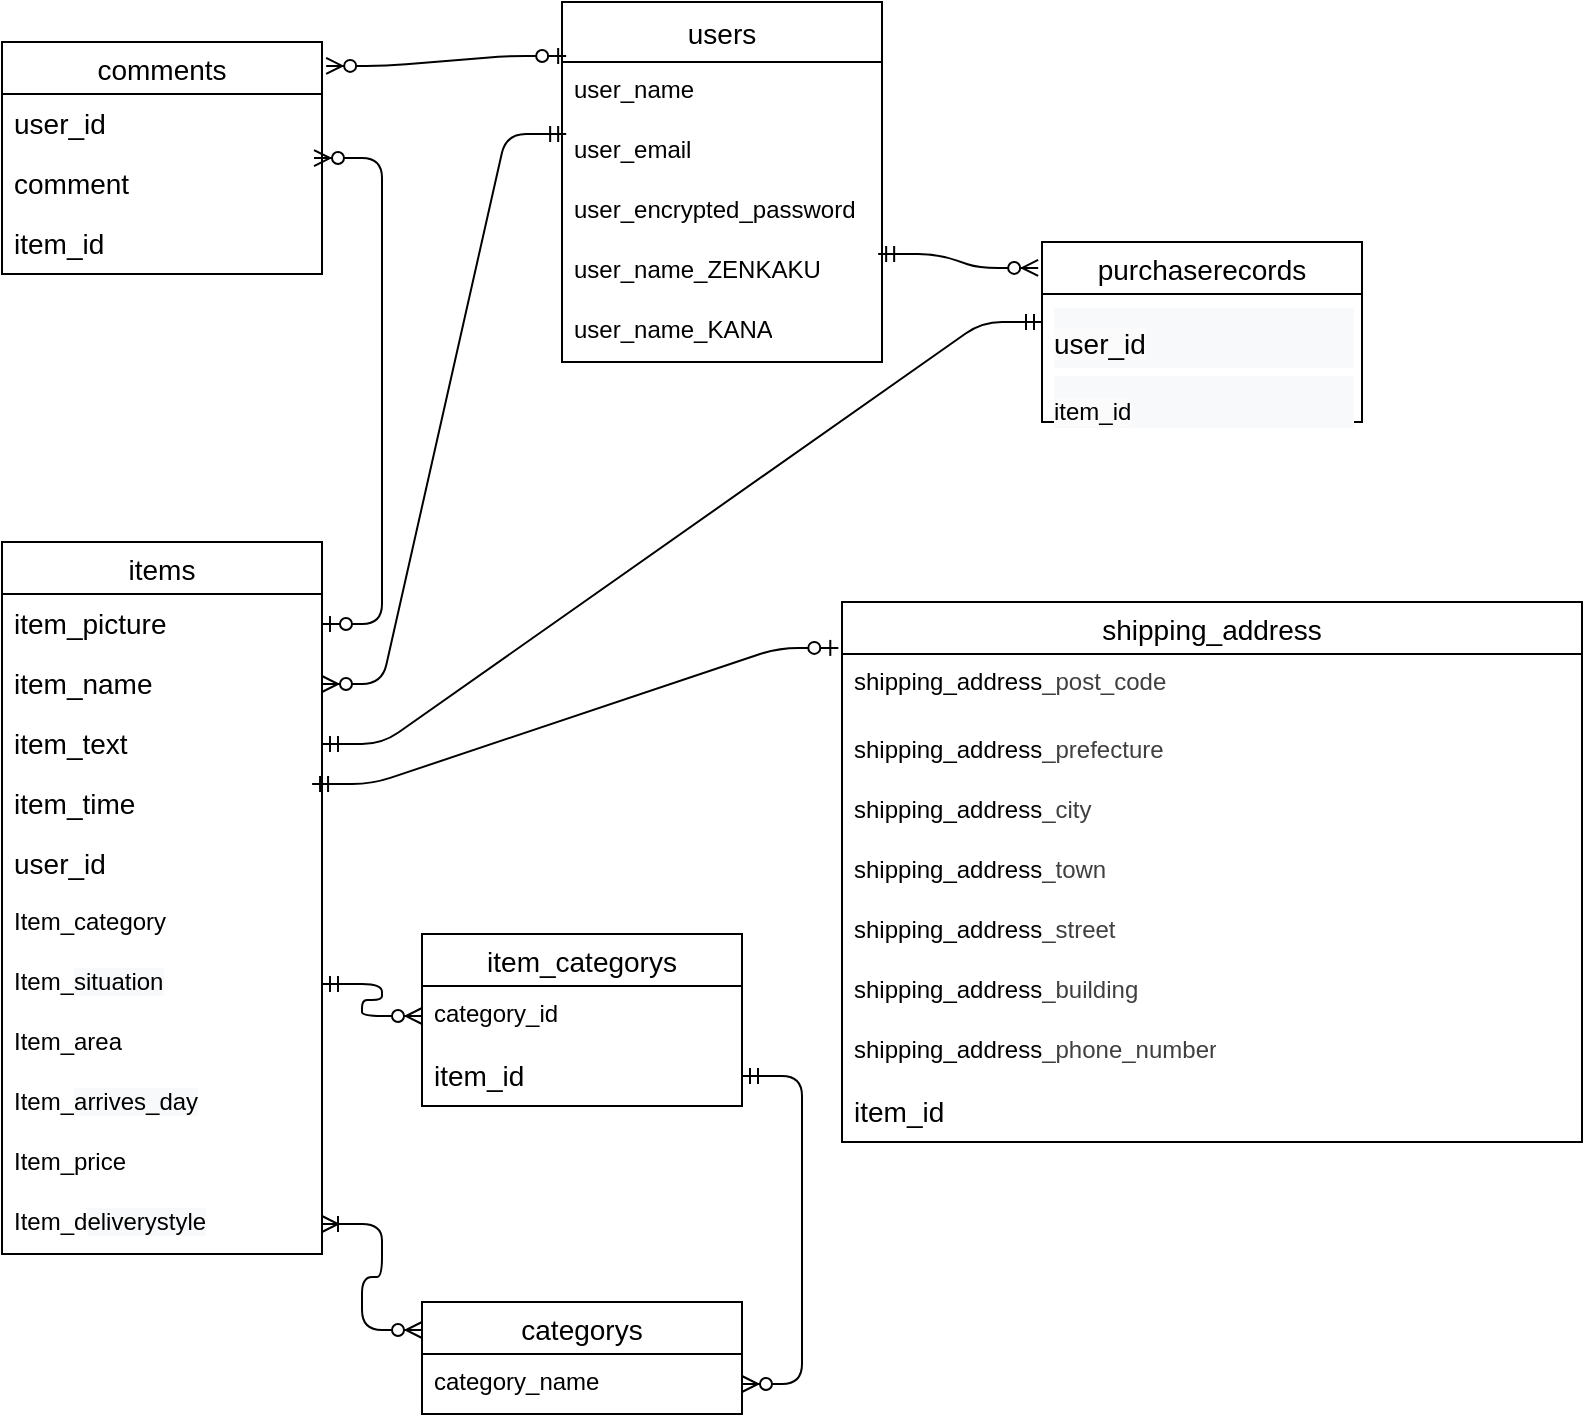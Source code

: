 <mxfile>
    <diagram id="IUrN05mFxdj-ggtUQ1nQ" name="ページ1">
        <mxGraphModel dx="869" dy="781" grid="1" gridSize="10" guides="1" tooltips="1" connect="1" arrows="1" fold="1" page="1" pageScale="1" pageWidth="827" pageHeight="1169" math="0" shadow="0">
            <root>
                <mxCell id="0"/>
                <mxCell id="1" parent="0"/>
                <mxCell id="2" value="users" style="swimlane;fontStyle=0;childLayout=stackLayout;horizontal=1;startSize=30;horizontalStack=0;resizeParent=1;resizeParentMax=0;resizeLast=0;collapsible=1;marginBottom=0;align=center;fontSize=14;" parent="1" vertex="1">
                    <mxGeometry x="280" width="160" height="180" as="geometry"/>
                </mxCell>
                <mxCell id="3" value="user_name" style="text;strokeColor=none;fillColor=none;spacingLeft=4;spacingRight=4;overflow=hidden;rotatable=0;points=[[0,0.5],[1,0.5]];portConstraint=eastwest;fontSize=12;whiteSpace=wrap;html=1;" parent="2" vertex="1">
                    <mxGeometry y="30" width="160" height="30" as="geometry"/>
                </mxCell>
                <mxCell id="4" value="&lt;span style=&quot;color: rgb(0, 0, 0);&quot;&gt;user_email&lt;/span&gt;" style="text;strokeColor=none;fillColor=none;spacingLeft=4;spacingRight=4;overflow=hidden;rotatable=0;points=[[0,0.5],[1,0.5]];portConstraint=eastwest;fontSize=12;whiteSpace=wrap;html=1;" parent="2" vertex="1">
                    <mxGeometry y="60" width="160" height="30" as="geometry"/>
                </mxCell>
                <mxCell id="5" value="&lt;span style=&quot;color: rgb(0, 0, 0);&quot;&gt;user_encrypted_password&lt;/span&gt;" style="text;strokeColor=none;fillColor=none;spacingLeft=4;spacingRight=4;overflow=hidden;rotatable=0;points=[[0,0.5],[1,0.5]];portConstraint=eastwest;fontSize=12;whiteSpace=wrap;html=1;" parent="2" vertex="1">
                    <mxGeometry y="90" width="160" height="30" as="geometry"/>
                </mxCell>
                <mxCell id="57" value="&lt;span style=&quot;color: rgb(0, 0, 0);&quot;&gt;user_name_ZENKAKU&lt;/span&gt;" style="text;strokeColor=none;fillColor=none;spacingLeft=4;spacingRight=4;overflow=hidden;rotatable=0;points=[[0,0.5],[1,0.5]];portConstraint=eastwest;fontSize=12;whiteSpace=wrap;html=1;" parent="2" vertex="1">
                    <mxGeometry y="120" width="160" height="30" as="geometry"/>
                </mxCell>
                <mxCell id="58" value="&lt;span style=&quot;color: rgb(0, 0, 0);&quot;&gt;user_name_KANA&lt;/span&gt;" style="text;strokeColor=none;fillColor=none;spacingLeft=4;spacingRight=4;overflow=hidden;rotatable=0;points=[[0,0.5],[1,0.5]];portConstraint=eastwest;fontSize=12;whiteSpace=wrap;html=1;" parent="2" vertex="1">
                    <mxGeometry y="150" width="160" height="30" as="geometry"/>
                </mxCell>
                <mxCell id="6" value="comments" style="swimlane;fontStyle=0;childLayout=stackLayout;horizontal=1;startSize=26;horizontalStack=0;resizeParent=1;resizeParentMax=0;resizeLast=0;collapsible=1;marginBottom=0;align=center;fontSize=14;" parent="1" vertex="1">
                    <mxGeometry y="20" width="160" height="116" as="geometry"/>
                </mxCell>
                <mxCell id="66" value="&lt;span style=&quot;color: rgb(0, 0, 0); font-size: 14px; text-align: center; text-wrap: nowrap;&quot;&gt;user_id&lt;/span&gt;" style="text;strokeColor=none;fillColor=none;spacingLeft=4;spacingRight=4;overflow=hidden;rotatable=0;points=[[0,0.5],[1,0.5]];portConstraint=eastwest;fontSize=12;whiteSpace=wrap;html=1;" parent="6" vertex="1">
                    <mxGeometry y="26" width="160" height="30" as="geometry"/>
                </mxCell>
                <mxCell id="7" value="&lt;span style=&quot;color: rgb(0, 0, 0); font-size: 14px; text-align: center; text-wrap: nowrap;&quot;&gt;comment&lt;/span&gt;" style="text;strokeColor=none;fillColor=none;spacingLeft=4;spacingRight=4;overflow=hidden;rotatable=0;points=[[0,0.5],[1,0.5]];portConstraint=eastwest;fontSize=12;whiteSpace=wrap;html=1;" parent="6" vertex="1">
                    <mxGeometry y="56" width="160" height="30" as="geometry"/>
                </mxCell>
                <mxCell id="116" value="&lt;span style=&quot;color: rgb(0, 0, 0); font-size: 14px; text-align: center; text-wrap: nowrap;&quot;&gt;&lt;span style=&quot;color: rgb(0, 0, 0);&quot;&gt;item&lt;/span&gt;_id&lt;/span&gt;" style="text;strokeColor=none;fillColor=none;spacingLeft=4;spacingRight=4;overflow=hidden;rotatable=0;points=[[0,0.5],[1,0.5]];portConstraint=eastwest;fontSize=12;whiteSpace=wrap;html=1;" parent="6" vertex="1">
                    <mxGeometry y="86" width="160" height="30" as="geometry"/>
                </mxCell>
                <mxCell id="10" value="items" style="swimlane;fontStyle=0;childLayout=stackLayout;horizontal=1;startSize=26;horizontalStack=0;resizeParent=1;resizeParentMax=0;resizeLast=0;collapsible=1;marginBottom=0;align=center;fontSize=14;" parent="1" vertex="1">
                    <mxGeometry y="270" width="160" height="356" as="geometry"/>
                </mxCell>
                <mxCell id="15" value="&lt;span style=&quot;color: rgb(0, 0, 0); font-size: 14px; text-align: center; text-wrap: nowrap;&quot;&gt;&lt;span style=&quot;color: rgb(0, 0, 0);&quot;&gt;item&lt;/span&gt;_picture&lt;/span&gt;" style="text;strokeColor=none;fillColor=none;spacingLeft=4;spacingRight=4;overflow=hidden;rotatable=0;points=[[0,0.5],[1,0.5]];portConstraint=eastwest;fontSize=12;whiteSpace=wrap;html=1;" parent="10" vertex="1">
                    <mxGeometry y="26" width="160" height="30" as="geometry"/>
                </mxCell>
                <mxCell id="13" value="&lt;span style=&quot;color: rgb(0, 0, 0); font-size: 14px; text-align: center; text-wrap: nowrap;&quot;&gt;&lt;span style=&quot;color: rgb(0, 0, 0);&quot;&gt;item&lt;/span&gt;_name&lt;/span&gt;" style="text;strokeColor=none;fillColor=none;spacingLeft=4;spacingRight=4;overflow=hidden;rotatable=0;points=[[0,0.5],[1,0.5]];portConstraint=eastwest;fontSize=12;whiteSpace=wrap;html=1;" parent="10" vertex="1">
                    <mxGeometry y="56" width="160" height="30" as="geometry"/>
                </mxCell>
                <mxCell id="11" value="&lt;span style=&quot;color: rgb(0, 0, 0); font-size: 14px; text-align: center; text-wrap: nowrap;&quot;&gt;&lt;span style=&quot;color: rgb(0, 0, 0);&quot;&gt;item&lt;/span&gt;_text&lt;/span&gt;" style="text;strokeColor=none;fillColor=none;spacingLeft=4;spacingRight=4;overflow=hidden;rotatable=0;points=[[0,0.5],[1,0.5]];portConstraint=eastwest;fontSize=12;whiteSpace=wrap;html=1;" parent="10" vertex="1">
                    <mxGeometry y="86" width="160" height="30" as="geometry"/>
                </mxCell>
                <mxCell id="12" value="&lt;span style=&quot;color: rgb(0, 0, 0); font-size: 14px; text-align: center; text-wrap: nowrap;&quot;&gt;&lt;span style=&quot;color: rgb(0, 0, 0);&quot;&gt;item&lt;/span&gt;_time&lt;/span&gt;" style="text;strokeColor=none;fillColor=none;spacingLeft=4;spacingRight=4;overflow=hidden;rotatable=0;points=[[0,0.5],[1,0.5]];portConstraint=eastwest;fontSize=12;whiteSpace=wrap;html=1;" parent="10" vertex="1">
                    <mxGeometry y="116" width="160" height="30" as="geometry"/>
                </mxCell>
                <mxCell id="121" value="&lt;span style=&quot;color: rgb(0, 0, 0); font-size: 14px; text-align: center; text-wrap: nowrap;&quot;&gt;user_id&lt;/span&gt;" style="text;strokeColor=none;fillColor=none;spacingLeft=4;spacingRight=4;overflow=hidden;rotatable=0;points=[[0,0.5],[1,0.5]];portConstraint=eastwest;fontSize=12;whiteSpace=wrap;html=1;" parent="10" vertex="1">
                    <mxGeometry y="146" width="160" height="30" as="geometry"/>
                </mxCell>
                <mxCell id="59" value="Item_category" style="text;strokeColor=none;fillColor=none;spacingLeft=4;spacingRight=4;overflow=hidden;rotatable=0;points=[[0,0.5],[1,0.5]];portConstraint=eastwest;fontSize=12;whiteSpace=wrap;html=1;" parent="10" vertex="1">
                    <mxGeometry y="176" width="160" height="30" as="geometry"/>
                </mxCell>
                <mxCell id="62" value="&lt;font&gt;Item_&lt;span style=&quot;background-color: rgb(248, 249, 250); font-family: inherit;&quot;&gt;situation&lt;/span&gt;&lt;/font&gt;" style="text;strokeColor=none;fillColor=none;spacingLeft=4;spacingRight=4;overflow=hidden;rotatable=0;points=[[0,0.5],[1,0.5]];portConstraint=eastwest;fontSize=12;whiteSpace=wrap;html=1;" parent="10" vertex="1">
                    <mxGeometry y="206" width="160" height="30" as="geometry"/>
                </mxCell>
                <mxCell id="64" value="Item_area" style="text;strokeColor=none;fillColor=none;spacingLeft=4;spacingRight=4;overflow=hidden;rotatable=0;points=[[0,0.5],[1,0.5]];portConstraint=eastwest;fontSize=12;whiteSpace=wrap;html=1;" parent="10" vertex="1">
                    <mxGeometry y="236" width="160" height="30" as="geometry"/>
                </mxCell>
                <mxCell id="65" value="Item_&lt;span style=&quot;background-color: rgb(248, 249, 250); font-family: inherit;&quot;&gt;arrives_day&lt;/span&gt;" style="text;strokeColor=none;fillColor=none;spacingLeft=4;spacingRight=4;overflow=hidden;rotatable=0;points=[[0,0.5],[1,0.5]];portConstraint=eastwest;fontSize=12;whiteSpace=wrap;html=1;" parent="10" vertex="1">
                    <mxGeometry y="266" width="160" height="30" as="geometry"/>
                </mxCell>
                <mxCell id="63" value="Item_price" style="text;strokeColor=none;fillColor=none;spacingLeft=4;spacingRight=4;overflow=hidden;rotatable=0;points=[[0,0.5],[1,0.5]];portConstraint=eastwest;fontSize=12;whiteSpace=wrap;html=1;" parent="10" vertex="1">
                    <mxGeometry y="296" width="160" height="30" as="geometry"/>
                </mxCell>
                <mxCell id="61" value="&lt;font&gt;Item_d&lt;span style=&quot;background-color: rgb(248, 249, 250); font-family: inherit;&quot;&gt;eliverystyle&lt;/span&gt;&lt;/font&gt;" style="text;strokeColor=none;fillColor=none;spacingLeft=4;spacingRight=4;overflow=hidden;rotatable=0;points=[[0,0.5],[1,0.5]];portConstraint=eastwest;fontSize=12;whiteSpace=wrap;html=1;" parent="10" vertex="1">
                    <mxGeometry y="326" width="160" height="30" as="geometry"/>
                </mxCell>
                <mxCell id="52" value="purchaserecords" style="swimlane;fontStyle=0;childLayout=stackLayout;horizontal=1;startSize=26;horizontalStack=0;resizeParent=1;resizeParentMax=0;resizeLast=0;collapsible=1;marginBottom=0;align=center;fontSize=14;" parent="1" vertex="1">
                    <mxGeometry x="520" y="120" width="160" height="90" as="geometry"/>
                </mxCell>
                <mxCell id="53" value="&lt;pre class=&quot;tw-data-text tw-text-large tw-ta&quot; data-placeholder=&quot;翻訳&quot; id=&quot;tw-target-text&quot; data-ved=&quot;2ahUKEwjt7_yr6fSLAxUldPUHHfhMJ0IQ3ewLegQICBAV&quot; dir=&quot;ltr&quot; aria-label=&quot;訳文: purchase record&quot; style=&quot;line-height: 36px; background-color: rgb(248, 249, 250); border: none; padding: 2px 0.14em 2px 0px; position: relative; margin-top: -2px; margin-bottom: -2px; resize: none; font-family: inherit; overflow: hidden; width: 270px; text-wrap: wrap; overflow-wrap: break-word; color: rgb(31, 31, 31);&quot;&gt;&lt;span style=&quot;color: rgb(0, 0, 0); font-size: 14px; white-space: nowrap; background-color: rgb(251, 251, 251);&quot;&gt;user_id&lt;/span&gt;&lt;br&gt;&lt;/pre&gt;" style="text;strokeColor=none;fillColor=none;spacingLeft=4;spacingRight=4;overflow=hidden;rotatable=0;points=[[0,0.5],[1,0.5]];portConstraint=eastwest;fontSize=12;whiteSpace=wrap;html=1;labelPosition=center;verticalLabelPosition=middle;align=left;verticalAlign=top;" parent="52" vertex="1">
                    <mxGeometry y="26" width="160" height="34" as="geometry"/>
                </mxCell>
                <mxCell id="55" value="&lt;pre class=&quot;tw-data-text tw-text-large tw-ta&quot; data-placeholder=&quot;翻訳&quot; id=&quot;tw-target-text&quot; data-ved=&quot;2ahUKEwjt7_yr6fSLAxUldPUHHfhMJ0IQ3ewLegQICBAV&quot; dir=&quot;ltr&quot; aria-label=&quot;訳文: purchase record&quot; style=&quot;scrollbar-color: light-dark(#e2e2e2, #4b4b4b)&lt;br/&gt;&#x9;&#x9;&#x9;&#x9;&#x9;light-dark(#fbfbfb, var(--dark-panel-color)); line-height: 36px; background-color: rgb(248, 249, 250); border: none; padding: 2px 0.14em 2px 0px; position: relative; margin-top: -2px; margin-bottom: -2px; resize: none; font-family: inherit; overflow: hidden; width: 270px; text-wrap: wrap; overflow-wrap: break-word; color: rgb(31, 31, 31);&quot;&gt;&lt;span style=&quot;scrollbar-color: light-dark(#e2e2e2, #4b4b4b)&lt;br/&gt;&#x9;&#x9;&#x9;&#x9;&#x9;light-dark(#fbfbfb, var(--dark-panel-color)); white-space: nowrap; background-color: rgb(251, 251, 251); color: rgb(0, 0, 0);&quot;&gt;item&lt;/span&gt;&lt;span style=&quot;color: rgb(0, 0, 0); white-space: nowrap; background-color: rgb(251, 251, 251);&quot;&gt;_id&lt;/span&gt;&lt;br&gt;&lt;/pre&gt;" style="text;strokeColor=none;fillColor=none;spacingLeft=4;spacingRight=4;overflow=hidden;rotatable=0;points=[[0,0.5],[1,0.5]];portConstraint=eastwest;fontSize=12;whiteSpace=wrap;html=1;align=left;" parent="52" vertex="1">
                    <mxGeometry y="60" width="160" height="30" as="geometry"/>
                </mxCell>
                <mxCell id="67" value="shipping_address" style="swimlane;fontStyle=0;childLayout=stackLayout;horizontal=1;startSize=26;horizontalStack=0;resizeParent=1;resizeParentMax=0;resizeLast=0;collapsible=1;marginBottom=0;align=center;fontSize=14;" parent="1" vertex="1">
                    <mxGeometry x="420" y="300" width="370" height="270" as="geometry"/>
                </mxCell>
                <mxCell id="68" value="&lt;span style=&quot;scrollbar-color: light-dark(#e2e2e2, #4b4b4b)&lt;br/&gt;&#x9;&#x9;&#x9;&#x9;&#x9;light-dark(#fbfbfb, var(--dark-panel-color)); text-wrap: nowrap; text-align: center; color: rgb(0, 0, 0);&quot;&gt;shipping_address&lt;/span&gt;&lt;span style=&quot;color: rgb(63, 63, 63);&quot;&gt;_post_code&lt;/span&gt;" style="text;strokeColor=none;fillColor=none;spacingLeft=4;spacingRight=4;overflow=hidden;rotatable=0;points=[[0,0.5],[1,0.5]];portConstraint=eastwest;fontSize=12;whiteSpace=wrap;html=1;" parent="67" vertex="1">
                    <mxGeometry y="26" width="370" height="34" as="geometry"/>
                </mxCell>
                <mxCell id="70" value="&lt;span style=&quot;scrollbar-color: light-dark(#e2e2e2, #4b4b4b)&lt;br/&gt;&#x9;&#x9;&#x9;&#x9;&#x9;light-dark(#fbfbfb, var(--dark-panel-color)); text-wrap: nowrap; text-align: center; color: rgb(0, 0, 0);&quot;&gt;shipping_address&lt;/span&gt;&lt;span style=&quot;color: rgb(63, 63, 63);&quot;&gt;_prefecture&lt;/span&gt;" style="text;strokeColor=none;fillColor=none;spacingLeft=4;spacingRight=4;overflow=hidden;rotatable=0;points=[[0,0.5],[1,0.5]];portConstraint=eastwest;fontSize=12;whiteSpace=wrap;html=1;" parent="67" vertex="1">
                    <mxGeometry y="60" width="370" height="30" as="geometry"/>
                </mxCell>
                <mxCell id="71" value="&lt;span style=&quot;scrollbar-color: light-dark(#e2e2e2, #4b4b4b)&lt;br/&gt;&#x9;&#x9;&#x9;&#x9;&#x9;light-dark(#fbfbfb, var(--dark-panel-color)); text-wrap: nowrap; text-align: center; color: rgb(0, 0, 0);&quot;&gt;shipping_address&lt;/span&gt;&lt;span style=&quot;color: rgb(63, 63, 63);&quot;&gt;_city&lt;/span&gt;" style="text;strokeColor=none;fillColor=none;spacingLeft=4;spacingRight=4;overflow=hidden;rotatable=0;points=[[0,0.5],[1,0.5]];portConstraint=eastwest;fontSize=12;whiteSpace=wrap;html=1;" parent="67" vertex="1">
                    <mxGeometry y="90" width="370" height="30" as="geometry"/>
                </mxCell>
                <mxCell id="72" value="&lt;span style=&quot;scrollbar-color: light-dark(#e2e2e2, #4b4b4b)&lt;br/&gt;&#x9;&#x9;&#x9;&#x9;&#x9;light-dark(#fbfbfb, var(--dark-panel-color)); text-wrap: nowrap; text-align: center; color: rgb(0, 0, 0);&quot;&gt;shipping_address&lt;/span&gt;&lt;span style=&quot;color: rgb(63, 63, 63);&quot;&gt;_town&lt;/span&gt;" style="text;strokeColor=none;fillColor=none;spacingLeft=4;spacingRight=4;overflow=hidden;rotatable=0;points=[[0,0.5],[1,0.5]];portConstraint=eastwest;fontSize=12;whiteSpace=wrap;html=1;" parent="67" vertex="1">
                    <mxGeometry y="120" width="370" height="30" as="geometry"/>
                </mxCell>
                <mxCell id="73" value="&lt;span style=&quot;scrollbar-color: light-dark(#e2e2e2, #4b4b4b)&lt;br/&gt;&#x9;&#x9;&#x9;&#x9;&#x9;light-dark(#fbfbfb, var(--dark-panel-color)); text-wrap: nowrap; text-align: center; color: rgb(0, 0, 0);&quot;&gt;shipping_address&lt;/span&gt;&lt;span style=&quot;scrollbar-color: light-dark(#e2e2e2, #4b4b4b)&lt;br/&gt;&#x9;&#x9;&#x9;&#x9;&#x9;light-dark(#fbfbfb, var(--dark-panel-color)); color: rgb(63, 63, 63);&quot;&gt;_street&lt;/span&gt;" style="text;strokeColor=none;fillColor=none;spacingLeft=4;spacingRight=4;overflow=hidden;rotatable=0;points=[[0,0.5],[1,0.5]];portConstraint=eastwest;fontSize=12;whiteSpace=wrap;html=1;" parent="67" vertex="1">
                    <mxGeometry y="150" width="370" height="30" as="geometry"/>
                </mxCell>
                <mxCell id="74" value="&lt;span style=&quot;scrollbar-color: light-dark(#e2e2e2, #4b4b4b)&lt;br/&gt;&#x9;&#x9;&#x9;&#x9;&#x9;light-dark(#fbfbfb, var(--dark-panel-color)); text-wrap: nowrap; text-align: center; color: rgb(0, 0, 0);&quot;&gt;shipping_address&lt;/span&gt;&lt;span style=&quot;scrollbar-color: light-dark(#e2e2e2, #4b4b4b)&lt;br/&gt;&#x9;&#x9;&#x9;&#x9;&#x9;light-dark(#fbfbfb, var(--dark-panel-color)); color: rgb(63, 63, 63);&quot;&gt;_building&lt;/span&gt;" style="text;strokeColor=none;fillColor=none;spacingLeft=4;spacingRight=4;overflow=hidden;rotatable=0;points=[[0,0.5],[1,0.5]];portConstraint=eastwest;fontSize=12;whiteSpace=wrap;html=1;" parent="67" vertex="1">
                    <mxGeometry y="180" width="370" height="30" as="geometry"/>
                </mxCell>
                <mxCell id="76" value="&lt;span style=&quot;scrollbar-color: light-dark(#e2e2e2, #4b4b4b)&lt;br/&gt;&#x9;&#x9;&#x9;&#x9;&#x9;light-dark(#fbfbfb, var(--dark-panel-color)); text-wrap: nowrap; text-align: center; color: rgb(0, 0, 0);&quot;&gt;shipping_address&lt;/span&gt;&lt;span style=&quot;scrollbar-color: light-dark(#e2e2e2, #4b4b4b)&lt;br/&gt;&#x9;&#x9;&#x9;&#x9;&#x9;light-dark(#fbfbfb, var(--dark-panel-color)); color: rgb(63, 63, 63);&quot;&gt;_phone_number&lt;/span&gt;" style="text;strokeColor=none;fillColor=none;spacingLeft=4;spacingRight=4;overflow=hidden;rotatable=0;points=[[0,0.5],[1,0.5]];portConstraint=eastwest;fontSize=12;whiteSpace=wrap;html=1;" parent="67" vertex="1">
                    <mxGeometry y="210" width="370" height="30" as="geometry"/>
                </mxCell>
                <mxCell id="123" value="&lt;span style=&quot;scrollbar-color: light-dark(#e2e2e2, #4b4b4b)&lt;br/&gt;&#x9;&#x9;&#x9;&#x9;&#x9;light-dark(#fbfbfb, var(--dark-panel-color)); font-size: 14px; text-align: center; text-wrap: nowrap; color: rgb(0, 0, 0);&quot;&gt;item&lt;/span&gt;&lt;span style=&quot;color: rgb(0, 0, 0); font-size: 14px; text-align: center; text-wrap: nowrap;&quot;&gt;_id&lt;/span&gt;" style="text;strokeColor=none;fillColor=none;spacingLeft=4;spacingRight=4;overflow=hidden;rotatable=0;points=[[0,0.5],[1,0.5]];portConstraint=eastwest;fontSize=12;whiteSpace=wrap;html=1;" parent="67" vertex="1">
                    <mxGeometry y="240" width="370" height="30" as="geometry"/>
                </mxCell>
                <mxCell id="112" value="" style="edgeStyle=entityRelationEdgeStyle;fontSize=12;html=1;endArrow=ERzeroToMany;startArrow=ERzeroToOne;entryX=0.975;entryY=0.067;entryDx=0;entryDy=0;entryPerimeter=0;" parent="1" source="15" target="7" edge="1">
                    <mxGeometry width="100" height="100" relative="1" as="geometry">
                        <mxPoint x="170" y="290" as="sourcePoint"/>
                        <mxPoint x="200" y="70" as="targetPoint"/>
                        <Array as="points">
                            <mxPoint x="180" y="290"/>
                            <mxPoint x="-22.08" y="669"/>
                            <mxPoint x="149" y="140"/>
                        </Array>
                    </mxGeometry>
                </mxCell>
                <mxCell id="120" value="" style="edgeStyle=entityRelationEdgeStyle;fontSize=12;html=1;endArrow=ERmandOne;startArrow=ERmandOne;entryX=0;entryY=0.5;entryDx=0;entryDy=0;exitX=1;exitY=0.5;exitDx=0;exitDy=0;" parent="1" source="11" edge="1">
                    <mxGeometry width="100" height="100" relative="1" as="geometry">
                        <mxPoint x="160" y="396" as="sourcePoint"/>
                        <mxPoint x="520" y="160" as="targetPoint"/>
                        <Array as="points">
                            <mxPoint x="370" y="520"/>
                        </Array>
                    </mxGeometry>
                </mxCell>
                <mxCell id="124" value="" style="edgeStyle=entityRelationEdgeStyle;fontSize=12;html=1;endArrow=ERzeroToOne;startArrow=ERmandOne;exitX=0.969;exitY=0.167;exitDx=0;exitDy=0;exitPerimeter=0;entryX=-0.005;entryY=0.085;entryDx=0;entryDy=0;entryPerimeter=0;" parent="1" source="12" target="67" edge="1">
                    <mxGeometry width="100" height="100" relative="1" as="geometry">
                        <mxPoint x="160.96" y="616.99" as="sourcePoint"/>
                        <mxPoint x="420" y="560" as="targetPoint"/>
                    </mxGeometry>
                </mxCell>
                <mxCell id="125" value="" style="edgeStyle=entityRelationEdgeStyle;fontSize=12;html=1;endArrow=ERzeroToMany;startArrow=ERmandOne;exitX=0.988;exitY=0.2;exitDx=0;exitDy=0;exitPerimeter=0;entryX=-0.012;entryY=0.144;entryDx=0;entryDy=0;entryPerimeter=0;" parent="1" source="57" target="52" edge="1">
                    <mxGeometry width="100" height="100" relative="1" as="geometry">
                        <mxPoint x="440" y="110" as="sourcePoint"/>
                        <mxPoint x="540" y="10" as="targetPoint"/>
                    </mxGeometry>
                </mxCell>
                <mxCell id="126" value="" style="edgeStyle=entityRelationEdgeStyle;fontSize=12;html=1;endArrow=ERzeroToMany;startArrow=ERmandOne;entryX=1;entryY=0.5;entryDx=0;entryDy=0;exitX=0.013;exitY=0.2;exitDx=0;exitDy=0;exitPerimeter=0;" parent="1" source="4" target="13" edge="1">
                    <mxGeometry width="100" height="100" relative="1" as="geometry">
                        <mxPoint x="150" y="530.02" as="sourcePoint"/>
                        <mxPoint x="270.96" y="260" as="targetPoint"/>
                    </mxGeometry>
                </mxCell>
                <mxCell id="127" value="" style="edgeStyle=entityRelationEdgeStyle;fontSize=12;html=1;endArrow=ERzeroToMany;startArrow=ERzeroToOne;entryX=1.013;entryY=0.103;entryDx=0;entryDy=0;entryPerimeter=0;exitX=0.013;exitY=-0.1;exitDx=0;exitDy=0;exitPerimeter=0;" parent="1" source="3" target="6" edge="1">
                    <mxGeometry width="100" height="100" relative="1" as="geometry">
                        <mxPoint x="420" y="310" as="sourcePoint"/>
                        <mxPoint x="520" y="210" as="targetPoint"/>
                    </mxGeometry>
                </mxCell>
                <mxCell id="129" value="categorys" style="swimlane;fontStyle=0;childLayout=stackLayout;horizontal=1;startSize=26;horizontalStack=0;resizeParent=1;resizeParentMax=0;resizeLast=0;collapsible=1;marginBottom=0;align=center;fontSize=14;" parent="1" vertex="1">
                    <mxGeometry x="210" y="650" width="160" height="56" as="geometry"/>
                </mxCell>
                <mxCell id="130" value="&lt;span style=&quot;color: rgb(0, 0, 0);&quot;&gt;category_name&lt;/span&gt;" style="text;strokeColor=none;fillColor=none;spacingLeft=4;spacingRight=4;overflow=hidden;rotatable=0;points=[[0,0.5],[1,0.5]];portConstraint=eastwest;fontSize=12;whiteSpace=wrap;html=1;" parent="129" vertex="1">
                    <mxGeometry y="26" width="160" height="30" as="geometry"/>
                </mxCell>
                <mxCell id="134" value="item_categorys" style="swimlane;fontStyle=0;childLayout=stackLayout;horizontal=1;startSize=26;horizontalStack=0;resizeParent=1;resizeParentMax=0;resizeLast=0;collapsible=1;marginBottom=0;align=center;fontSize=14;" parent="1" vertex="1">
                    <mxGeometry x="210" y="466" width="160" height="86" as="geometry"/>
                </mxCell>
                <mxCell id="135" value="&lt;span style=&quot;color: rgb(0, 0, 0);&quot;&gt;category_id&lt;/span&gt;" style="text;strokeColor=none;fillColor=none;spacingLeft=4;spacingRight=4;overflow=hidden;rotatable=0;points=[[0,0.5],[1,0.5]];portConstraint=eastwest;fontSize=12;whiteSpace=wrap;html=1;" parent="134" vertex="1">
                    <mxGeometry y="26" width="160" height="30" as="geometry"/>
                </mxCell>
                <mxCell id="136" value="&lt;span style=&quot;color: rgb(0, 0, 0); font-size: 14px; text-align: center; text-wrap: nowrap;&quot;&gt;item_id&lt;/span&gt;" style="text;strokeColor=none;fillColor=none;spacingLeft=4;spacingRight=4;overflow=hidden;rotatable=0;points=[[0,0.5],[1,0.5]];portConstraint=eastwest;fontSize=12;whiteSpace=wrap;html=1;" parent="134" vertex="1">
                    <mxGeometry y="56" width="160" height="30" as="geometry"/>
                </mxCell>
                <mxCell id="138" value="" style="edgeStyle=entityRelationEdgeStyle;fontSize=12;html=1;endArrow=ERoneToMany;startArrow=ERzeroToMany;exitX=0;exitY=0.25;exitDx=0;exitDy=0;" parent="1" source="129" target="61" edge="1">
                    <mxGeometry width="100" height="100" relative="1" as="geometry">
                        <mxPoint x="420" y="410" as="sourcePoint"/>
                        <mxPoint x="520" y="310" as="targetPoint"/>
                    </mxGeometry>
                </mxCell>
                <mxCell id="139" value="" style="edgeStyle=entityRelationEdgeStyle;fontSize=12;html=1;endArrow=ERzeroToMany;startArrow=ERmandOne;entryX=0;entryY=0.5;entryDx=0;entryDy=0;" parent="1" source="62" target="135" edge="1">
                    <mxGeometry width="100" height="100" relative="1" as="geometry">
                        <mxPoint x="180" y="492" as="sourcePoint"/>
                        <mxPoint x="280" y="392" as="targetPoint"/>
                    </mxGeometry>
                </mxCell>
                <mxCell id="140" value="" style="edgeStyle=entityRelationEdgeStyle;fontSize=12;html=1;endArrow=ERzeroToMany;startArrow=ERmandOne;exitX=1;exitY=0.5;exitDx=0;exitDy=0;" parent="1" source="136" target="130" edge="1">
                    <mxGeometry width="100" height="100" relative="1" as="geometry">
                        <mxPoint x="220" y="670" as="sourcePoint"/>
                        <mxPoint x="460" y="660" as="targetPoint"/>
                    </mxGeometry>
                </mxCell>
            </root>
        </mxGraphModel>
    </diagram>
</mxfile>